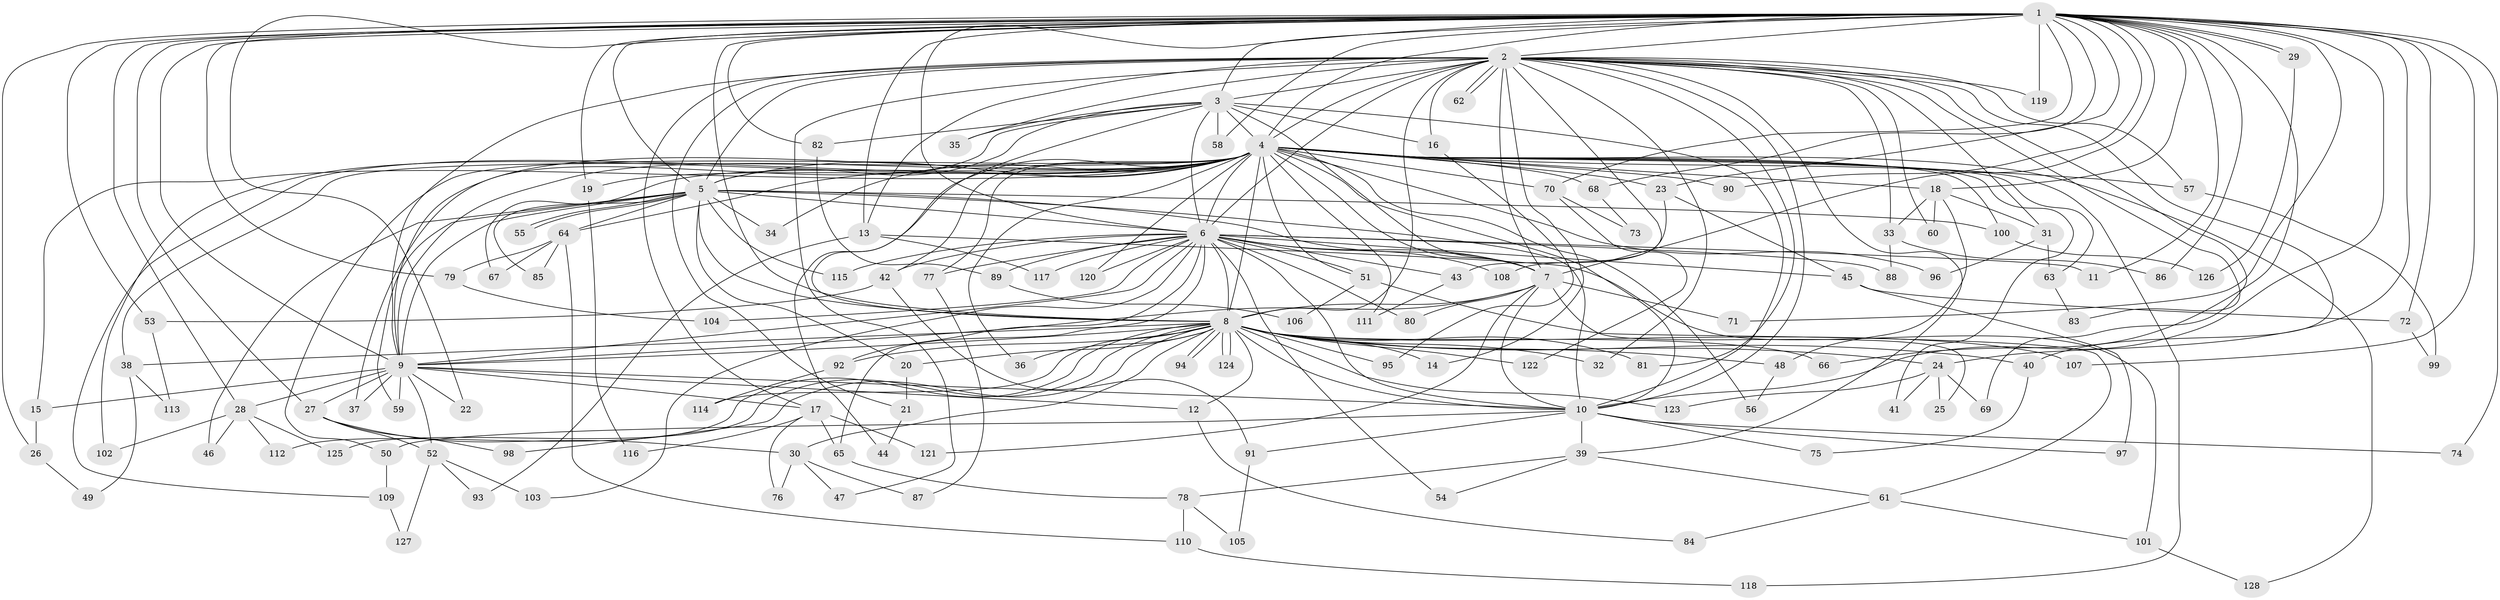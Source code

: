 // Generated by graph-tools (version 1.1) at 2025/10/02/27/25 16:10:58]
// undirected, 128 vertices, 281 edges
graph export_dot {
graph [start="1"]
  node [color=gray90,style=filled];
  1;
  2;
  3;
  4;
  5;
  6;
  7;
  8;
  9;
  10;
  11;
  12;
  13;
  14;
  15;
  16;
  17;
  18;
  19;
  20;
  21;
  22;
  23;
  24;
  25;
  26;
  27;
  28;
  29;
  30;
  31;
  32;
  33;
  34;
  35;
  36;
  37;
  38;
  39;
  40;
  41;
  42;
  43;
  44;
  45;
  46;
  47;
  48;
  49;
  50;
  51;
  52;
  53;
  54;
  55;
  56;
  57;
  58;
  59;
  60;
  61;
  62;
  63;
  64;
  65;
  66;
  67;
  68;
  69;
  70;
  71;
  72;
  73;
  74;
  75;
  76;
  77;
  78;
  79;
  80;
  81;
  82;
  83;
  84;
  85;
  86;
  87;
  88;
  89;
  90;
  91;
  92;
  93;
  94;
  95;
  96;
  97;
  98;
  99;
  100;
  101;
  102;
  103;
  104;
  105;
  106;
  107;
  108;
  109;
  110;
  111;
  112;
  113;
  114;
  115;
  116;
  117;
  118;
  119;
  120;
  121;
  122;
  123;
  124;
  125;
  126;
  127;
  128;
  1 -- 2;
  1 -- 3;
  1 -- 4;
  1 -- 5;
  1 -- 6;
  1 -- 7;
  1 -- 8;
  1 -- 9;
  1 -- 10;
  1 -- 11;
  1 -- 13;
  1 -- 18;
  1 -- 19;
  1 -- 22;
  1 -- 23;
  1 -- 24;
  1 -- 26;
  1 -- 27;
  1 -- 28;
  1 -- 29;
  1 -- 29;
  1 -- 53;
  1 -- 58;
  1 -- 66;
  1 -- 68;
  1 -- 70;
  1 -- 71;
  1 -- 72;
  1 -- 74;
  1 -- 79;
  1 -- 82;
  1 -- 86;
  1 -- 90;
  1 -- 107;
  1 -- 119;
  2 -- 3;
  2 -- 4;
  2 -- 5;
  2 -- 6;
  2 -- 7;
  2 -- 8;
  2 -- 9;
  2 -- 10;
  2 -- 13;
  2 -- 14;
  2 -- 16;
  2 -- 17;
  2 -- 21;
  2 -- 31;
  2 -- 32;
  2 -- 33;
  2 -- 35;
  2 -- 39;
  2 -- 40;
  2 -- 47;
  2 -- 57;
  2 -- 60;
  2 -- 62;
  2 -- 62;
  2 -- 69;
  2 -- 81;
  2 -- 83;
  2 -- 108;
  2 -- 119;
  3 -- 4;
  3 -- 5;
  3 -- 6;
  3 -- 7;
  3 -- 8;
  3 -- 9;
  3 -- 10;
  3 -- 16;
  3 -- 35;
  3 -- 58;
  3 -- 82;
  4 -- 5;
  4 -- 6;
  4 -- 7;
  4 -- 8;
  4 -- 9;
  4 -- 10;
  4 -- 15;
  4 -- 18;
  4 -- 19;
  4 -- 23;
  4 -- 34;
  4 -- 36;
  4 -- 37;
  4 -- 38;
  4 -- 41;
  4 -- 42;
  4 -- 44;
  4 -- 50;
  4 -- 51;
  4 -- 56;
  4 -- 57;
  4 -- 63;
  4 -- 64;
  4 -- 67;
  4 -- 68;
  4 -- 70;
  4 -- 77;
  4 -- 90;
  4 -- 96;
  4 -- 100;
  4 -- 102;
  4 -- 109;
  4 -- 111;
  4 -- 118;
  4 -- 120;
  4 -- 128;
  5 -- 6;
  5 -- 7;
  5 -- 8;
  5 -- 9;
  5 -- 10;
  5 -- 20;
  5 -- 34;
  5 -- 46;
  5 -- 55;
  5 -- 55;
  5 -- 59;
  5 -- 64;
  5 -- 85;
  5 -- 100;
  5 -- 115;
  6 -- 7;
  6 -- 8;
  6 -- 9;
  6 -- 10;
  6 -- 11;
  6 -- 42;
  6 -- 43;
  6 -- 45;
  6 -- 51;
  6 -- 54;
  6 -- 65;
  6 -- 77;
  6 -- 80;
  6 -- 88;
  6 -- 89;
  6 -- 92;
  6 -- 103;
  6 -- 104;
  6 -- 108;
  6 -- 115;
  6 -- 117;
  6 -- 120;
  7 -- 8;
  7 -- 9;
  7 -- 10;
  7 -- 25;
  7 -- 71;
  7 -- 80;
  7 -- 121;
  8 -- 9;
  8 -- 10;
  8 -- 12;
  8 -- 14;
  8 -- 20;
  8 -- 24;
  8 -- 30;
  8 -- 32;
  8 -- 36;
  8 -- 38;
  8 -- 40;
  8 -- 48;
  8 -- 66;
  8 -- 81;
  8 -- 92;
  8 -- 94;
  8 -- 94;
  8 -- 95;
  8 -- 98;
  8 -- 107;
  8 -- 112;
  8 -- 114;
  8 -- 122;
  8 -- 123;
  8 -- 124;
  8 -- 124;
  8 -- 125;
  9 -- 10;
  9 -- 12;
  9 -- 15;
  9 -- 17;
  9 -- 22;
  9 -- 27;
  9 -- 28;
  9 -- 37;
  9 -- 52;
  9 -- 59;
  10 -- 39;
  10 -- 50;
  10 -- 74;
  10 -- 75;
  10 -- 91;
  10 -- 97;
  12 -- 84;
  13 -- 93;
  13 -- 101;
  13 -- 117;
  15 -- 26;
  16 -- 95;
  17 -- 65;
  17 -- 76;
  17 -- 116;
  17 -- 121;
  18 -- 31;
  18 -- 33;
  18 -- 48;
  18 -- 60;
  19 -- 116;
  20 -- 21;
  21 -- 44;
  23 -- 43;
  23 -- 45;
  24 -- 25;
  24 -- 41;
  24 -- 69;
  24 -- 123;
  26 -- 49;
  27 -- 30;
  27 -- 52;
  27 -- 98;
  28 -- 46;
  28 -- 102;
  28 -- 112;
  28 -- 125;
  29 -- 126;
  30 -- 47;
  30 -- 76;
  30 -- 87;
  31 -- 63;
  31 -- 96;
  33 -- 86;
  33 -- 88;
  38 -- 49;
  38 -- 113;
  39 -- 54;
  39 -- 61;
  39 -- 78;
  40 -- 75;
  42 -- 53;
  42 -- 91;
  43 -- 111;
  45 -- 72;
  45 -- 97;
  48 -- 56;
  50 -- 109;
  51 -- 61;
  51 -- 106;
  52 -- 93;
  52 -- 103;
  52 -- 127;
  53 -- 113;
  57 -- 99;
  61 -- 84;
  61 -- 101;
  63 -- 83;
  64 -- 67;
  64 -- 79;
  64 -- 85;
  64 -- 110;
  65 -- 78;
  68 -- 73;
  70 -- 73;
  70 -- 122;
  72 -- 99;
  77 -- 87;
  78 -- 105;
  78 -- 110;
  79 -- 104;
  82 -- 89;
  89 -- 106;
  91 -- 105;
  92 -- 114;
  100 -- 126;
  101 -- 128;
  109 -- 127;
  110 -- 118;
}
